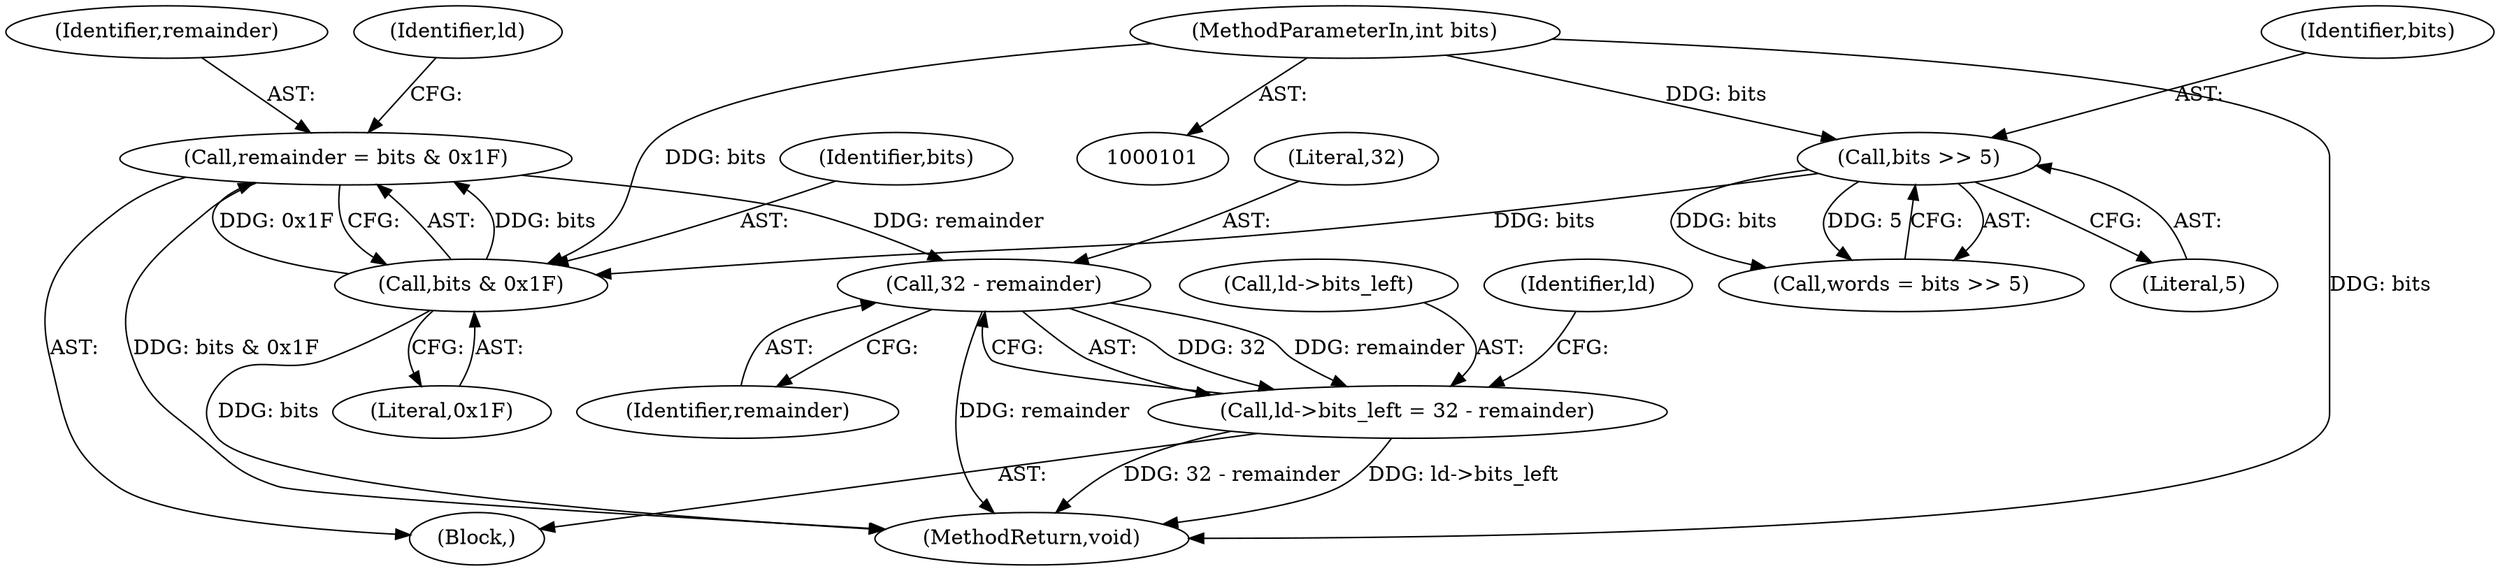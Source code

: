 digraph "0_faad2_942c3e0aee748ea6fe97cb2c1aa5893225316174@API" {
"1000241" [label="(Call,32 - remainder)"];
"1000113" [label="(Call,remainder = bits & 0x1F)"];
"1000115" [label="(Call,bits & 0x1F)"];
"1000109" [label="(Call,bits >> 5)"];
"1000103" [label="(MethodParameterIn,int bits)"];
"1000237" [label="(Call,ld->bits_left = 32 - remainder)"];
"1000242" [label="(Literal,32)"];
"1000238" [label="(Call,ld->bits_left)"];
"1000237" [label="(Call,ld->bits_left = 32 - remainder)"];
"1000121" [label="(Identifier,ld)"];
"1000115" [label="(Call,bits & 0x1F)"];
"1000104" [label="(Block,)"];
"1000114" [label="(Identifier,remainder)"];
"1000116" [label="(Identifier,bits)"];
"1000109" [label="(Call,bits >> 5)"];
"1000103" [label="(MethodParameterIn,int bits)"];
"1000243" [label="(Identifier,remainder)"];
"1000110" [label="(Identifier,bits)"];
"1000261" [label="(MethodReturn,void)"];
"1000111" [label="(Literal,5)"];
"1000113" [label="(Call,remainder = bits & 0x1F)"];
"1000107" [label="(Call,words = bits >> 5)"];
"1000117" [label="(Literal,0x1F)"];
"1000246" [label="(Identifier,ld)"];
"1000241" [label="(Call,32 - remainder)"];
"1000241" -> "1000237"  [label="AST: "];
"1000241" -> "1000243"  [label="CFG: "];
"1000242" -> "1000241"  [label="AST: "];
"1000243" -> "1000241"  [label="AST: "];
"1000237" -> "1000241"  [label="CFG: "];
"1000241" -> "1000261"  [label="DDG: remainder"];
"1000241" -> "1000237"  [label="DDG: 32"];
"1000241" -> "1000237"  [label="DDG: remainder"];
"1000113" -> "1000241"  [label="DDG: remainder"];
"1000113" -> "1000104"  [label="AST: "];
"1000113" -> "1000115"  [label="CFG: "];
"1000114" -> "1000113"  [label="AST: "];
"1000115" -> "1000113"  [label="AST: "];
"1000121" -> "1000113"  [label="CFG: "];
"1000113" -> "1000261"  [label="DDG: bits & 0x1F"];
"1000115" -> "1000113"  [label="DDG: bits"];
"1000115" -> "1000113"  [label="DDG: 0x1F"];
"1000115" -> "1000117"  [label="CFG: "];
"1000116" -> "1000115"  [label="AST: "];
"1000117" -> "1000115"  [label="AST: "];
"1000115" -> "1000261"  [label="DDG: bits"];
"1000109" -> "1000115"  [label="DDG: bits"];
"1000103" -> "1000115"  [label="DDG: bits"];
"1000109" -> "1000107"  [label="AST: "];
"1000109" -> "1000111"  [label="CFG: "];
"1000110" -> "1000109"  [label="AST: "];
"1000111" -> "1000109"  [label="AST: "];
"1000107" -> "1000109"  [label="CFG: "];
"1000109" -> "1000107"  [label="DDG: bits"];
"1000109" -> "1000107"  [label="DDG: 5"];
"1000103" -> "1000109"  [label="DDG: bits"];
"1000103" -> "1000101"  [label="AST: "];
"1000103" -> "1000261"  [label="DDG: bits"];
"1000237" -> "1000104"  [label="AST: "];
"1000238" -> "1000237"  [label="AST: "];
"1000246" -> "1000237"  [label="CFG: "];
"1000237" -> "1000261"  [label="DDG: 32 - remainder"];
"1000237" -> "1000261"  [label="DDG: ld->bits_left"];
}
